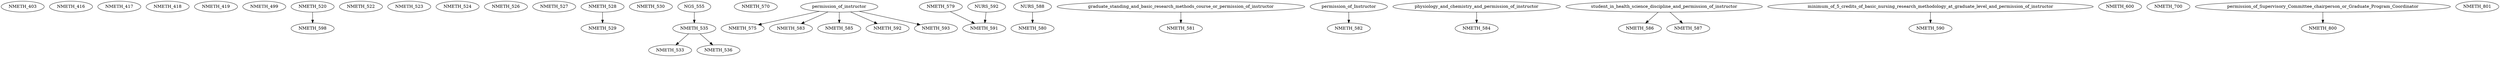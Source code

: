 digraph G {
    NMETH_403;
    NMETH_416;
    NMETH_417;
    NMETH_418;
    NMETH_419;
    NMETH_499;
    NMETH_520;
    NMETH_522;
    NMETH_523;
    NMETH_524;
    NMETH_526;
    NMETH_527;
    NMETH_528;
    edge [color=black];
    NMETH_528 -> NMETH_529;
    NMETH_530;
    edge [color=black];
    NMETH_535 -> NMETH_533;
    edge [color=black];
    NGS_555 -> NMETH_535;
    edge [color=black];
    NMETH_535 -> NMETH_536;
    NMETH_570;
    edge [color=black];
    permission_of_instructor -> NMETH_575;
    NMETH_579;
    edge [color=black];
    NURS_588 -> NMETH_580;
    edge [color=black];
    graduate_standing_and_basic_research_methods_course_or_permission_of_instructor -> NMETH_581;
    edge [color=black];
    permission_of_Instructor -> NMETH_582;
    edge [color=black];
    permission_of_instructor -> NMETH_583;
    edge [color=black];
    physiology_and_chemistry_and_permission_of_instructor -> NMETH_584;
    edge [color=black];
    permission_of_instructor -> NMETH_585;
    edge [color=black];
    student_in_health_science_discipline_and_permission_of_instructor -> NMETH_586;
    edge [color=black];
    student_in_health_science_discipline_and_permission_of_instructor -> NMETH_587;
    edge [color=black];
    minimum_of_5_credits_of_basic_nursing_research_methodology_at_graduate_level_and_permission_of_instructor -> NMETH_590;
    edge [color=black];
    NMETH_579 -> NMETH_591;
    NURS_592 -> NMETH_591;
    edge [color=black];
    permission_of_instructor -> NMETH_592;
    edge [color=black];
    permission_of_instructor -> NMETH_593;
    edge [color=black];
    NMETH_520 -> NMETH_598;
    NMETH_600;
    NMETH_700;
    edge [color=black];
    permission_of_Supervisory_Committee_chairperson_or_Graduate_Program_Coordinator -> NMETH_800;
    NMETH_801;
}
